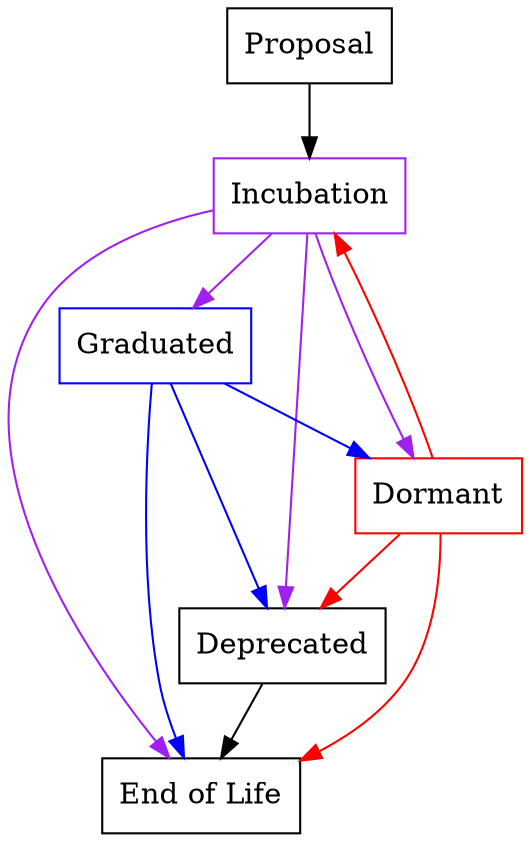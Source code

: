 digraph lifecycle {
  node [shape=box]
  EndOfLife [label="End of Life"]
  //rank=same; Proposal; Incubation; Graduated; Dormant; Deprecated; EndOfLife;
  Proposal -> Incubation
  Incubation [color=purple];
  Incubation -> Graduated [color = purple];
  Graduated [color=blue];
  Graduated -> Dormant [color = blue];
  Dormant [color=red];
  Dormant -> Deprecated [color = red];
  Deprecated -> EndOfLife;
  Incubation -> { Dormant Deprecated EndOfLife } [color = purple];
  Graduated -> { Deprecated EndOfLife } [color = blue];
  Dormant -> { Incubation EndOfLife } [color = red];
}
